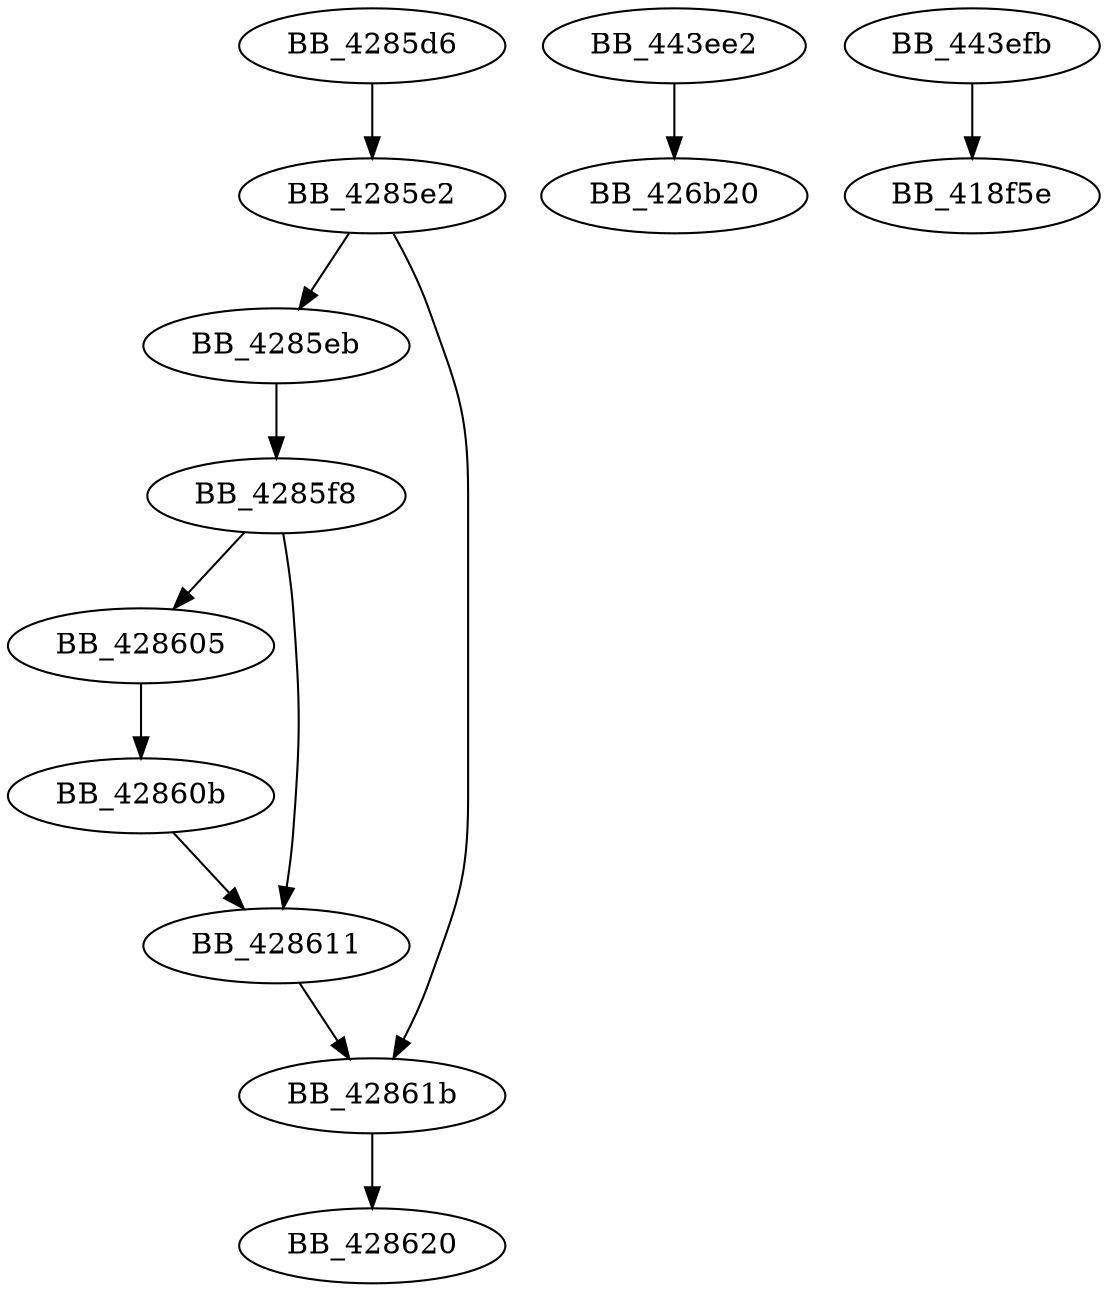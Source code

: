 DiGraph sub_4285D6{
BB_4285d6->BB_4285e2
BB_4285e2->BB_4285eb
BB_4285e2->BB_42861b
BB_4285eb->BB_4285f8
BB_4285f8->BB_428605
BB_4285f8->BB_428611
BB_428605->BB_42860b
BB_42860b->BB_428611
BB_428611->BB_42861b
BB_42861b->BB_428620
BB_443ee2->BB_426b20
BB_443efb->BB_418f5e
}
